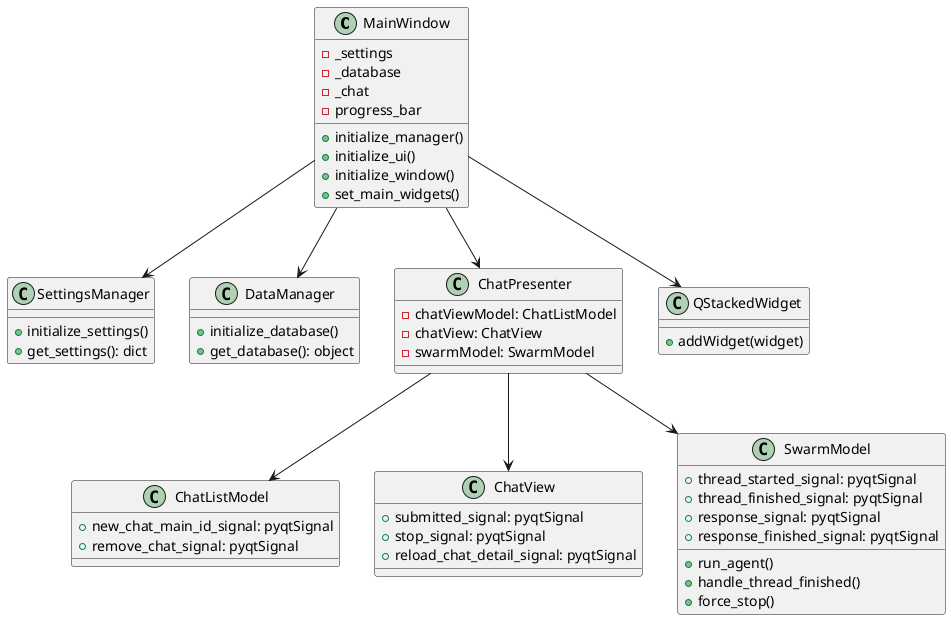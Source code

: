 @startuml
class MainWindow {
    - _settings
    - _database
    - _chat
    - progress_bar
    + initialize_manager()
    + initialize_ui()
    + initialize_window()
    + set_main_widgets()
}

class SettingsManager {
    + initialize_settings()
    + get_settings(): dict
}

class DataManager {
    + initialize_database()
    + get_database(): object
}

class ChatPresenter {
    - chatViewModel: ChatListModel
    - chatView: ChatView
    - swarmModel: SwarmModel
}

class QStackedWidget {
    + addWidget(widget)
}

class ChatListModel {
    + new_chat_main_id_signal: pyqtSignal
    + remove_chat_signal: pyqtSignal
}

class ChatView {
    + submitted_signal: pyqtSignal
    + stop_signal: pyqtSignal
    + reload_chat_detail_signal: pyqtSignal
}

class SwarmModel {
    + thread_started_signal: pyqtSignal
    + thread_finished_signal: pyqtSignal
    + response_signal: pyqtSignal
    + response_finished_signal: pyqtSignal
    + run_agent()
    + handle_thread_finished()
    + force_stop()
}

MainWindow --> ChatPresenter
MainWindow --> SettingsManager
MainWindow --> DataManager
MainWindow --> QStackedWidget
ChatPresenter --> ChatListModel
ChatPresenter --> ChatView
ChatPresenter --> SwarmModel
@enduml